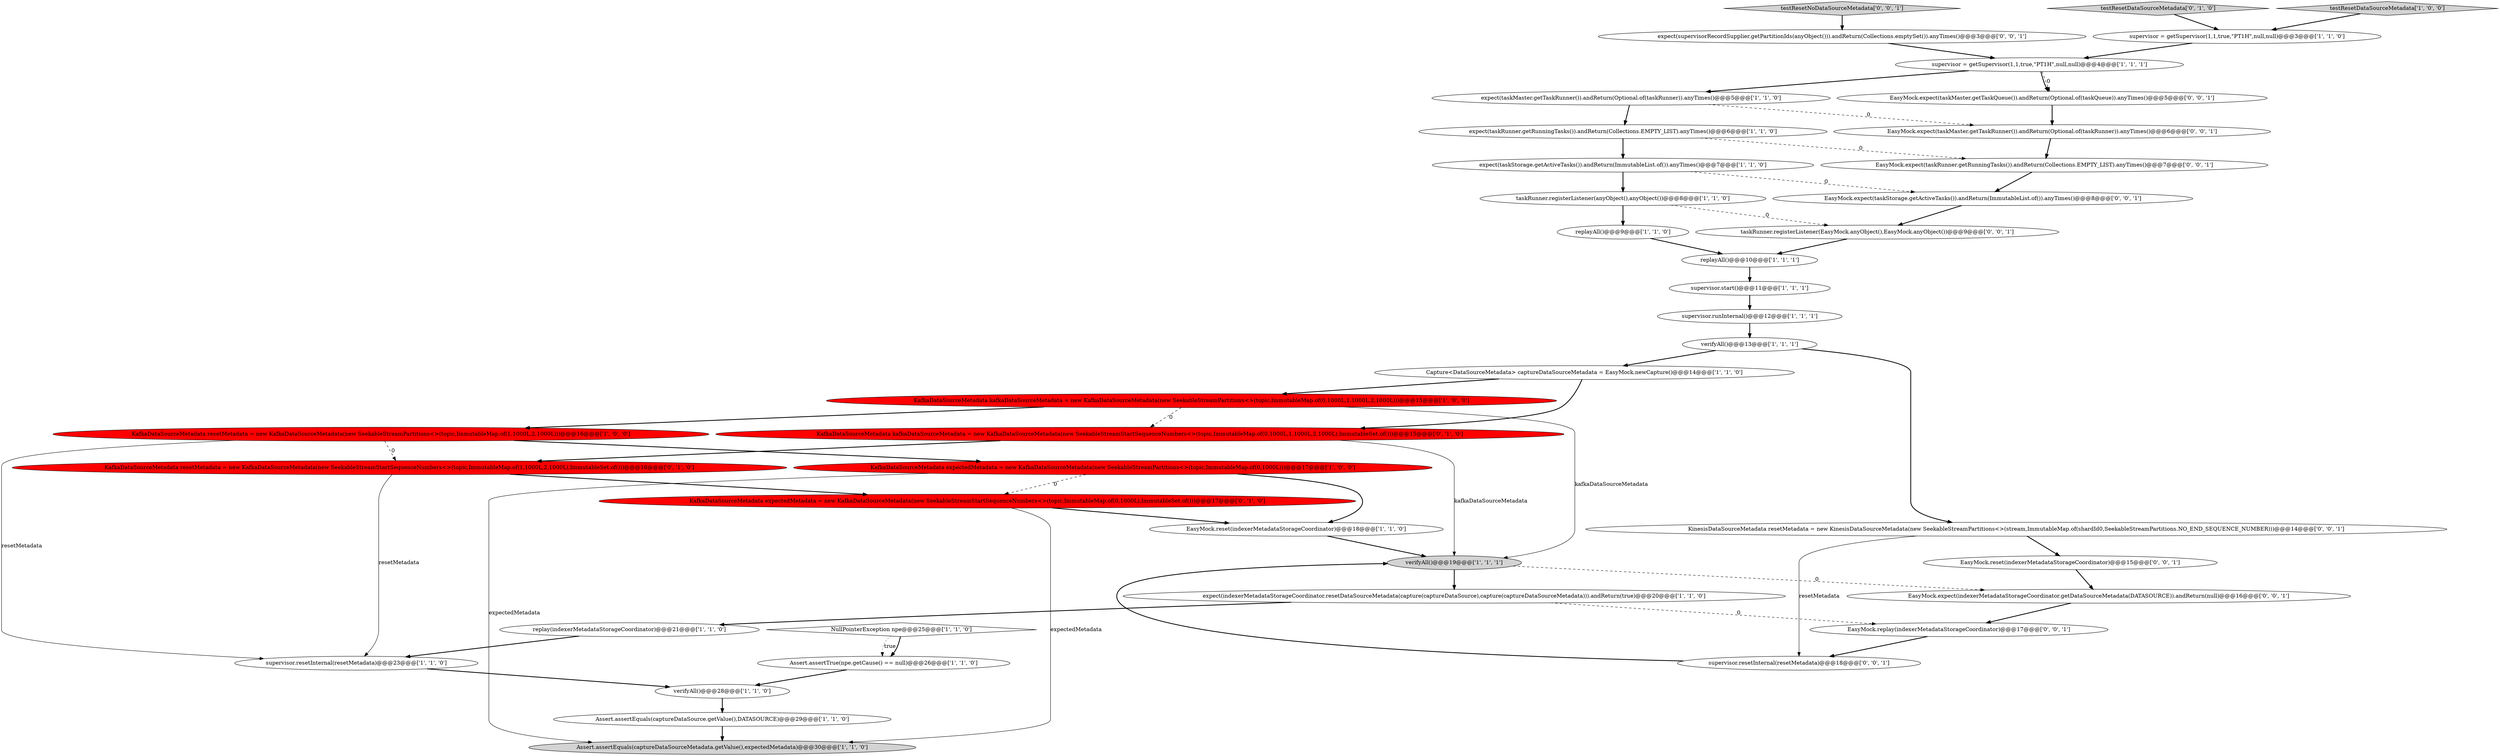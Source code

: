 digraph {
31 [style = filled, label = "EasyMock.expect(taskRunner.getRunningTasks()).andReturn(Collections.EMPTY_LIST).anyTimes()@@@7@@@['0', '0', '1']", fillcolor = white, shape = ellipse image = "AAA0AAABBB3BBB"];
27 [style = filled, label = "testResetDataSourceMetadata['0', '1', '0']", fillcolor = lightgray, shape = diamond image = "AAA0AAABBB2BBB"];
19 [style = filled, label = "replayAll()@@@9@@@['1', '1', '0']", fillcolor = white, shape = ellipse image = "AAA0AAABBB1BBB"];
37 [style = filled, label = "supervisor.resetInternal(resetMetadata)@@@18@@@['0', '0', '1']", fillcolor = white, shape = ellipse image = "AAA0AAABBB3BBB"];
30 [style = filled, label = "expect(supervisorRecordSupplier.getPartitionIds(anyObject())).andReturn(Collections.emptySet()).anyTimes()@@@3@@@['0', '0', '1']", fillcolor = white, shape = ellipse image = "AAA0AAABBB3BBB"];
35 [style = filled, label = "EasyMock.expect(indexerMetadataStorageCoordinator.getDataSourceMetadata(DATASOURCE)).andReturn(null)@@@16@@@['0', '0', '1']", fillcolor = white, shape = ellipse image = "AAA0AAABBB3BBB"];
6 [style = filled, label = "supervisor = getSupervisor(1,1,true,\"PT1H\",null,null)@@@3@@@['1', '1', '0']", fillcolor = white, shape = ellipse image = "AAA0AAABBB1BBB"];
40 [style = filled, label = "taskRunner.registerListener(EasyMock.anyObject(),EasyMock.anyObject())@@@9@@@['0', '0', '1']", fillcolor = white, shape = ellipse image = "AAA0AAABBB3BBB"];
1 [style = filled, label = "expect(indexerMetadataStorageCoordinator.resetDataSourceMetadata(capture(captureDataSource),capture(captureDataSourceMetadata))).andReturn(true)@@@20@@@['1', '1', '0']", fillcolor = white, shape = ellipse image = "AAA0AAABBB1BBB"];
2 [style = filled, label = "supervisor = getSupervisor(1,1,true,\"PT1H\",null,null)@@@4@@@['1', '1', '1']", fillcolor = white, shape = ellipse image = "AAA0AAABBB1BBB"];
8 [style = filled, label = "Capture<DataSourceMetadata> captureDataSourceMetadata = EasyMock.newCapture()@@@14@@@['1', '1', '0']", fillcolor = white, shape = ellipse image = "AAA0AAABBB1BBB"];
25 [style = filled, label = "Assert.assertTrue(npe.getCause() == null)@@@26@@@['1', '1', '0']", fillcolor = white, shape = ellipse image = "AAA0AAABBB1BBB"];
36 [style = filled, label = "EasyMock.replay(indexerMetadataStorageCoordinator)@@@17@@@['0', '0', '1']", fillcolor = white, shape = ellipse image = "AAA0AAABBB3BBB"];
32 [style = filled, label = "testResetNoDataSourceMetadata['0', '0', '1']", fillcolor = lightgray, shape = diamond image = "AAA0AAABBB3BBB"];
14 [style = filled, label = "KafkaDataSourceMetadata expectedMetadata = new KafkaDataSourceMetadata(new SeekableStreamPartitions<>(topic,ImmutableMap.of(0,1000L)))@@@17@@@['1', '0', '0']", fillcolor = red, shape = ellipse image = "AAA1AAABBB1BBB"];
9 [style = filled, label = "taskRunner.registerListener(anyObject(),anyObject())@@@8@@@['1', '1', '0']", fillcolor = white, shape = ellipse image = "AAA0AAABBB1BBB"];
24 [style = filled, label = "NullPointerException npe@@@25@@@['1', '1', '0']", fillcolor = white, shape = diamond image = "AAA0AAABBB1BBB"];
16 [style = filled, label = "supervisor.runInternal()@@@12@@@['1', '1', '1']", fillcolor = white, shape = ellipse image = "AAA0AAABBB1BBB"];
33 [style = filled, label = "EasyMock.expect(taskMaster.getTaskQueue()).andReturn(Optional.of(taskQueue)).anyTimes()@@@5@@@['0', '0', '1']", fillcolor = white, shape = ellipse image = "AAA0AAABBB3BBB"];
13 [style = filled, label = "expect(taskStorage.getActiveTasks()).andReturn(ImmutableList.of()).anyTimes()@@@7@@@['1', '1', '0']", fillcolor = white, shape = ellipse image = "AAA0AAABBB1BBB"];
10 [style = filled, label = "verifyAll()@@@13@@@['1', '1', '1']", fillcolor = white, shape = ellipse image = "AAA0AAABBB1BBB"];
26 [style = filled, label = "KafkaDataSourceMetadata resetMetadata = new KafkaDataSourceMetadata(new SeekableStreamStartSequenceNumbers<>(topic,ImmutableMap.of(1,1000L,2,1000L),ImmutableSet.of()))@@@16@@@['0', '1', '0']", fillcolor = red, shape = ellipse image = "AAA1AAABBB2BBB"];
28 [style = filled, label = "KafkaDataSourceMetadata kafkaDataSourceMetadata = new KafkaDataSourceMetadata(new SeekableStreamStartSequenceNumbers<>(topic,ImmutableMap.of(0,1000L,1,1000L,2,1000L),ImmutableSet.of()))@@@15@@@['0', '1', '0']", fillcolor = red, shape = ellipse image = "AAA1AAABBB2BBB"];
7 [style = filled, label = "replayAll()@@@10@@@['1', '1', '1']", fillcolor = white, shape = ellipse image = "AAA0AAABBB1BBB"];
34 [style = filled, label = "KinesisDataSourceMetadata resetMetadata = new KinesisDataSourceMetadata(new SeekableStreamPartitions<>(stream,ImmutableMap.of(shardId0,SeekableStreamPartitions.NO_END_SEQUENCE_NUMBER)))@@@14@@@['0', '0', '1']", fillcolor = white, shape = ellipse image = "AAA0AAABBB3BBB"];
5 [style = filled, label = "KafkaDataSourceMetadata kafkaDataSourceMetadata = new KafkaDataSourceMetadata(new SeekableStreamPartitions<>(topic,ImmutableMap.of(0,1000L,1,1000L,2,1000L)))@@@15@@@['1', '0', '0']", fillcolor = red, shape = ellipse image = "AAA1AAABBB1BBB"];
41 [style = filled, label = "EasyMock.reset(indexerMetadataStorageCoordinator)@@@15@@@['0', '0', '1']", fillcolor = white, shape = ellipse image = "AAA0AAABBB3BBB"];
11 [style = filled, label = "verifyAll()@@@19@@@['1', '1', '1']", fillcolor = lightgray, shape = ellipse image = "AAA0AAABBB1BBB"];
38 [style = filled, label = "EasyMock.expect(taskStorage.getActiveTasks()).andReturn(ImmutableList.of()).anyTimes()@@@8@@@['0', '0', '1']", fillcolor = white, shape = ellipse image = "AAA0AAABBB3BBB"];
3 [style = filled, label = "EasyMock.reset(indexerMetadataStorageCoordinator)@@@18@@@['1', '1', '0']", fillcolor = white, shape = ellipse image = "AAA0AAABBB1BBB"];
18 [style = filled, label = "expect(taskMaster.getTaskRunner()).andReturn(Optional.of(taskRunner)).anyTimes()@@@5@@@['1', '1', '0']", fillcolor = white, shape = ellipse image = "AAA0AAABBB1BBB"];
12 [style = filled, label = "supervisor.start()@@@11@@@['1', '1', '1']", fillcolor = white, shape = ellipse image = "AAA0AAABBB1BBB"];
0 [style = filled, label = "Assert.assertEquals(captureDataSourceMetadata.getValue(),expectedMetadata)@@@30@@@['1', '1', '0']", fillcolor = lightgray, shape = ellipse image = "AAA0AAABBB1BBB"];
22 [style = filled, label = "verifyAll()@@@28@@@['1', '1', '0']", fillcolor = white, shape = ellipse image = "AAA0AAABBB1BBB"];
4 [style = filled, label = "expect(taskRunner.getRunningTasks()).andReturn(Collections.EMPTY_LIST).anyTimes()@@@6@@@['1', '1', '0']", fillcolor = white, shape = ellipse image = "AAA0AAABBB1BBB"];
23 [style = filled, label = "testResetDataSourceMetadata['1', '0', '0']", fillcolor = lightgray, shape = diamond image = "AAA0AAABBB1BBB"];
21 [style = filled, label = "Assert.assertEquals(captureDataSource.getValue(),DATASOURCE)@@@29@@@['1', '1', '0']", fillcolor = white, shape = ellipse image = "AAA0AAABBB1BBB"];
15 [style = filled, label = "replay(indexerMetadataStorageCoordinator)@@@21@@@['1', '1', '0']", fillcolor = white, shape = ellipse image = "AAA0AAABBB1BBB"];
39 [style = filled, label = "EasyMock.expect(taskMaster.getTaskRunner()).andReturn(Optional.of(taskRunner)).anyTimes()@@@6@@@['0', '0', '1']", fillcolor = white, shape = ellipse image = "AAA0AAABBB3BBB"];
20 [style = filled, label = "KafkaDataSourceMetadata resetMetadata = new KafkaDataSourceMetadata(new SeekableStreamPartitions<>(topic,ImmutableMap.of(1,1000L,2,1000L)))@@@16@@@['1', '0', '0']", fillcolor = red, shape = ellipse image = "AAA1AAABBB1BBB"];
17 [style = filled, label = "supervisor.resetInternal(resetMetadata)@@@23@@@['1', '1', '0']", fillcolor = white, shape = ellipse image = "AAA0AAABBB1BBB"];
29 [style = filled, label = "KafkaDataSourceMetadata expectedMetadata = new KafkaDataSourceMetadata(new SeekableStreamStartSequenceNumbers<>(topic,ImmutableMap.of(0,1000L),ImmutableSet.of()))@@@17@@@['0', '1', '0']", fillcolor = red, shape = ellipse image = "AAA1AAABBB2BBB"];
14->3 [style = bold, label=""];
8->28 [style = bold, label=""];
21->0 [style = bold, label=""];
25->22 [style = bold, label=""];
5->20 [style = bold, label=""];
37->11 [style = bold, label=""];
7->12 [style = bold, label=""];
16->10 [style = bold, label=""];
11->1 [style = bold, label=""];
24->25 [style = dotted, label="true"];
26->17 [style = solid, label="resetMetadata"];
1->15 [style = bold, label=""];
26->29 [style = bold, label=""];
29->3 [style = bold, label=""];
4->13 [style = bold, label=""];
3->11 [style = bold, label=""];
22->21 [style = bold, label=""];
4->31 [style = dashed, label="0"];
2->18 [style = bold, label=""];
28->26 [style = bold, label=""];
20->14 [style = bold, label=""];
31->38 [style = bold, label=""];
12->16 [style = bold, label=""];
34->41 [style = bold, label=""];
13->38 [style = dashed, label="0"];
17->22 [style = bold, label=""];
32->30 [style = bold, label=""];
27->6 [style = bold, label=""];
28->11 [style = solid, label="kafkaDataSourceMetadata"];
14->0 [style = solid, label="expectedMetadata"];
29->0 [style = solid, label="expectedMetadata"];
6->2 [style = bold, label=""];
18->39 [style = dashed, label="0"];
15->17 [style = bold, label=""];
40->7 [style = bold, label=""];
5->28 [style = dashed, label="0"];
9->40 [style = dashed, label="0"];
1->36 [style = dashed, label="0"];
18->4 [style = bold, label=""];
10->8 [style = bold, label=""];
8->5 [style = bold, label=""];
33->39 [style = bold, label=""];
10->34 [style = bold, label=""];
39->31 [style = bold, label=""];
24->25 [style = bold, label=""];
23->6 [style = bold, label=""];
2->33 [style = bold, label=""];
9->19 [style = bold, label=""];
20->17 [style = solid, label="resetMetadata"];
34->37 [style = solid, label="resetMetadata"];
2->33 [style = dashed, label="0"];
13->9 [style = bold, label=""];
36->37 [style = bold, label=""];
35->36 [style = bold, label=""];
30->2 [style = bold, label=""];
38->40 [style = bold, label=""];
14->29 [style = dashed, label="0"];
19->7 [style = bold, label=""];
11->35 [style = dashed, label="0"];
5->11 [style = solid, label="kafkaDataSourceMetadata"];
20->26 [style = dashed, label="0"];
41->35 [style = bold, label=""];
}
